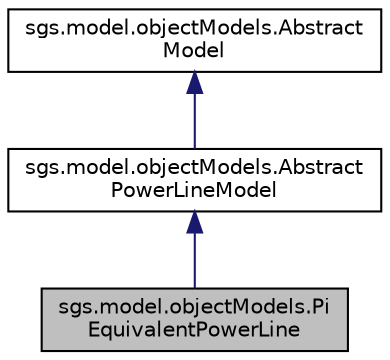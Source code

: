 digraph "sgs.model.objectModels.PiEquivalentPowerLine"
{
  edge [fontname="Helvetica",fontsize="10",labelfontname="Helvetica",labelfontsize="10"];
  node [fontname="Helvetica",fontsize="10",shape=record];
  Node1 [label="sgs.model.objectModels.Pi\lEquivalentPowerLine",height=0.2,width=0.4,color="black", fillcolor="grey75", style="filled" fontcolor="black"];
  Node2 -> Node1 [dir="back",color="midnightblue",fontsize="10",style="solid",fontname="Helvetica"];
  Node2 [label="sgs.model.objectModels.Abstract\lPowerLineModel",height=0.2,width=0.4,color="black", fillcolor="white", style="filled",URL="$classsgs_1_1model_1_1object_models_1_1_abstract_power_line_model.html"];
  Node3 -> Node2 [dir="back",color="midnightblue",fontsize="10",style="solid",fontname="Helvetica"];
  Node3 [label="sgs.model.objectModels.Abstract\lModel",height=0.2,width=0.4,color="black", fillcolor="white", style="filled",URL="$classsgs_1_1model_1_1object_models_1_1_abstract_model.html"];
}
